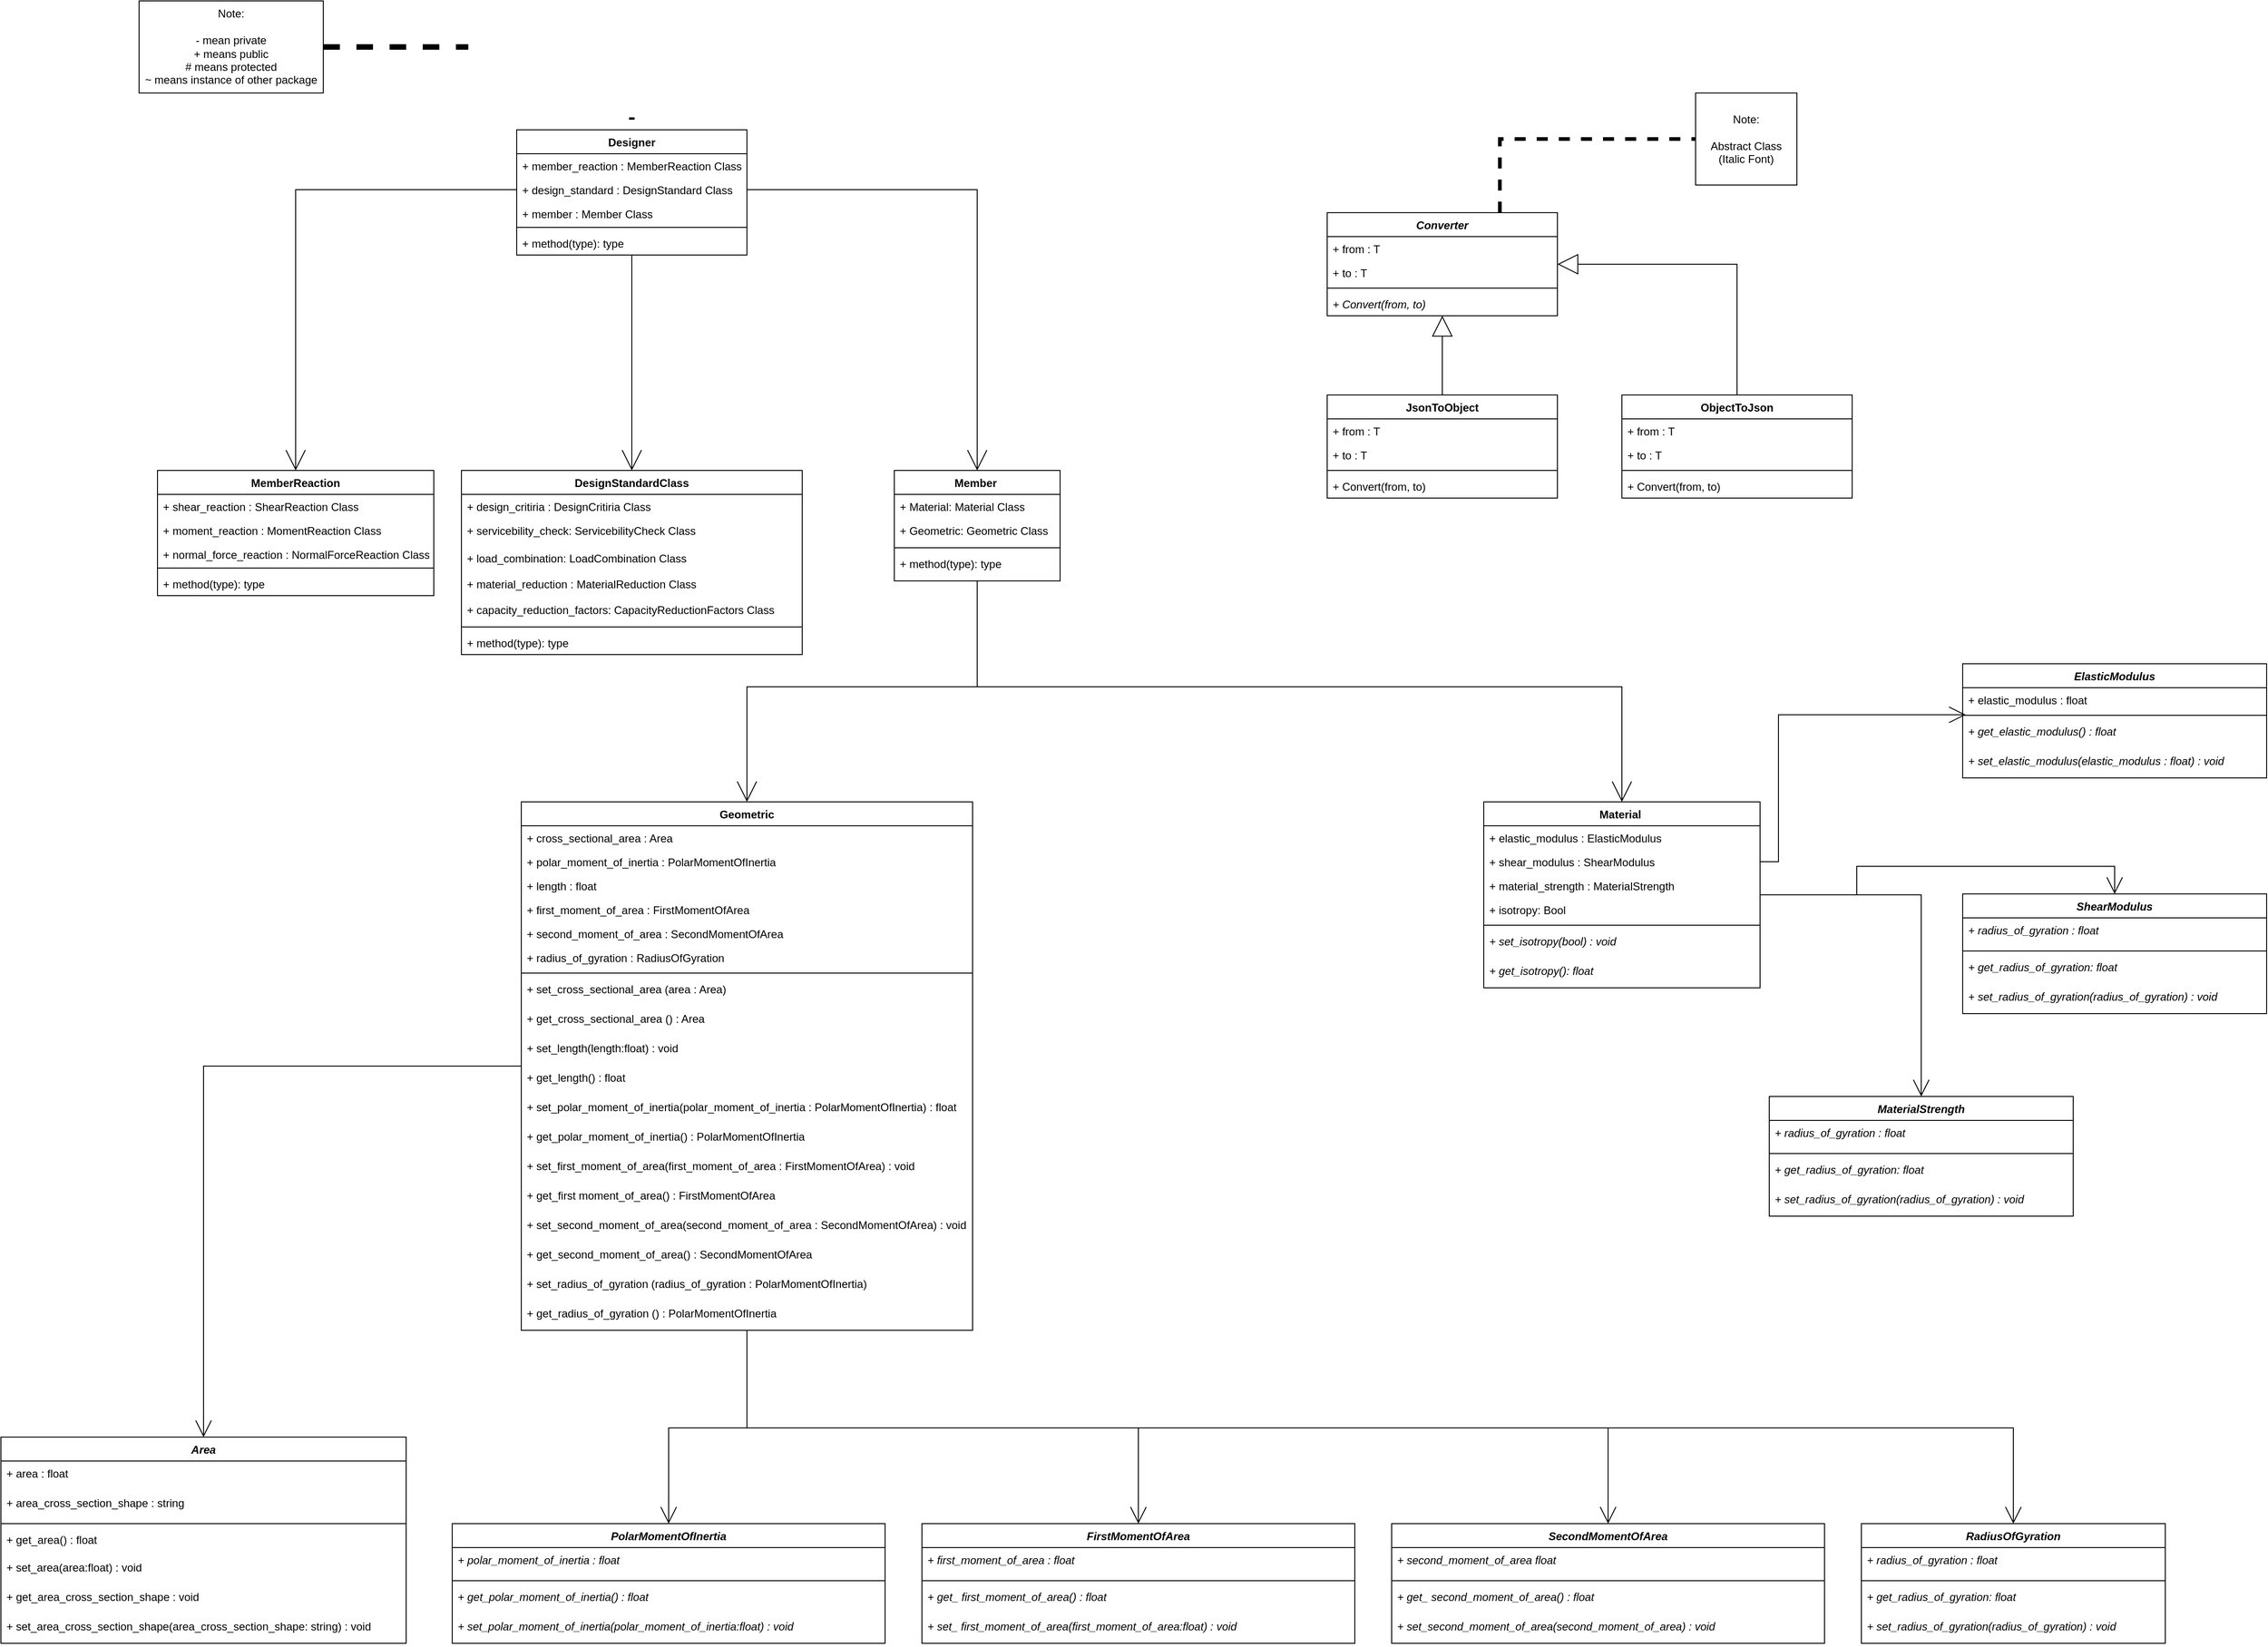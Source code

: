 <mxfile version="13.3.0" type="github">
  <diagram name="Page-1" id="c4acf3e9-155e-7222-9cf6-157b1a14988f">
    <mxGraphModel dx="2427" dy="968" grid="1" gridSize="10" guides="1" tooltips="1" connect="1" arrows="1" fold="1" page="1" pageScale="1" pageWidth="850" pageHeight="1100" background="#ffffff" math="0" shadow="0">
      <root>
        <mxCell id="0" />
        <mxCell id="1" parent="0" />
        <mxCell id="_zbEI8j1RnfakeMwb99n-57" value="&#xa;" style="text;strokeColor=none;fillColor=none;align=left;verticalAlign=top;spacingLeft=4;spacingRight=4;overflow=hidden;rotatable=0;points=[[0,0.5],[1,0.5]];portConstraint=eastwest;" parent="1" vertex="1">
          <mxGeometry x="1565" y="470" width="200" height="26" as="geometry" />
        </mxCell>
        <mxCell id="qBZ1eI56zBt9fNVnqdhr-16" value="" style="edgeStyle=orthogonalEdgeStyle;rounded=0;orthogonalLoop=1;jettySize=auto;html=1;endArrow=none;endFill=0;startArrow=block;startFill=0;startSize=20;" parent="1" source="qBZ1eI56zBt9fNVnqdhr-1" target="qBZ1eI56zBt9fNVnqdhr-11" edge="1">
          <mxGeometry relative="1" as="geometry" />
        </mxCell>
        <mxCell id="qBZ1eI56zBt9fNVnqdhr-25" value="" style="edgeStyle=orthogonalEdgeStyle;rounded=0;orthogonalLoop=1;jettySize=auto;html=1;startArrow=block;startFill=0;endArrow=none;endFill=0;startSize=20;" parent="1" source="qBZ1eI56zBt9fNVnqdhr-1" target="qBZ1eI56zBt9fNVnqdhr-20" edge="1">
          <mxGeometry relative="1" as="geometry" />
        </mxCell>
        <mxCell id="qBZ1eI56zBt9fNVnqdhr-1" value="Converter" style="swimlane;fontStyle=3;align=center;verticalAlign=top;childLayout=stackLayout;horizontal=1;startSize=26;horizontalStack=0;resizeParent=1;resizeParentMax=0;resizeLast=0;collapsible=1;marginBottom=0;" parent="1" vertex="1">
          <mxGeometry x="1330" y="260" width="250" height="112" as="geometry">
            <mxRectangle x="480" y="40" width="80" height="26" as="alternateBounds" />
          </mxGeometry>
        </mxCell>
        <mxCell id="qBZ1eI56zBt9fNVnqdhr-2" value="+ from : T" style="text;strokeColor=none;fillColor=none;align=left;verticalAlign=top;spacingLeft=4;spacingRight=4;overflow=hidden;rotatable=0;points=[[0,0.5],[1,0.5]];portConstraint=eastwest;" parent="qBZ1eI56zBt9fNVnqdhr-1" vertex="1">
          <mxGeometry y="26" width="250" height="26" as="geometry" />
        </mxCell>
        <mxCell id="qBZ1eI56zBt9fNVnqdhr-3" value="+ to : T&#xa;" style="text;strokeColor=none;fillColor=none;align=left;verticalAlign=top;spacingLeft=4;spacingRight=4;overflow=hidden;rotatable=0;points=[[0,0.5],[1,0.5]];portConstraint=eastwest;" parent="qBZ1eI56zBt9fNVnqdhr-1" vertex="1">
          <mxGeometry y="52" width="250" height="26" as="geometry" />
        </mxCell>
        <mxCell id="qBZ1eI56zBt9fNVnqdhr-5" value="" style="line;strokeWidth=1;fillColor=none;align=left;verticalAlign=middle;spacingTop=-1;spacingLeft=3;spacingRight=3;rotatable=0;labelPosition=right;points=[];portConstraint=eastwest;" parent="qBZ1eI56zBt9fNVnqdhr-1" vertex="1">
          <mxGeometry y="78" width="250" height="8" as="geometry" />
        </mxCell>
        <mxCell id="qBZ1eI56zBt9fNVnqdhr-6" value="+ Convert(from, to)" style="text;strokeColor=none;fillColor=none;align=left;verticalAlign=top;spacingLeft=4;spacingRight=4;overflow=hidden;rotatable=0;points=[[0,0.5],[1,0.5]];portConstraint=eastwest;fontStyle=2" parent="qBZ1eI56zBt9fNVnqdhr-1" vertex="1">
          <mxGeometry y="86" width="250" height="26" as="geometry" />
        </mxCell>
        <mxCell id="qBZ1eI56zBt9fNVnqdhr-11" value="JsonToObject" style="swimlane;fontStyle=1;align=center;verticalAlign=top;childLayout=stackLayout;horizontal=1;startSize=26;horizontalStack=0;resizeParent=1;resizeParentMax=0;resizeLast=0;collapsible=1;marginBottom=0;" parent="1" vertex="1">
          <mxGeometry x="1330" y="458" width="250" height="112" as="geometry">
            <mxRectangle x="480" y="40" width="80" height="26" as="alternateBounds" />
          </mxGeometry>
        </mxCell>
        <mxCell id="qBZ1eI56zBt9fNVnqdhr-12" value="+ from : T" style="text;strokeColor=none;fillColor=none;align=left;verticalAlign=top;spacingLeft=4;spacingRight=4;overflow=hidden;rotatable=0;points=[[0,0.5],[1,0.5]];portConstraint=eastwest;" parent="qBZ1eI56zBt9fNVnqdhr-11" vertex="1">
          <mxGeometry y="26" width="250" height="26" as="geometry" />
        </mxCell>
        <mxCell id="qBZ1eI56zBt9fNVnqdhr-13" value="+ to : T&#xa;" style="text;strokeColor=none;fillColor=none;align=left;verticalAlign=top;spacingLeft=4;spacingRight=4;overflow=hidden;rotatable=0;points=[[0,0.5],[1,0.5]];portConstraint=eastwest;" parent="qBZ1eI56zBt9fNVnqdhr-11" vertex="1">
          <mxGeometry y="52" width="250" height="26" as="geometry" />
        </mxCell>
        <mxCell id="qBZ1eI56zBt9fNVnqdhr-14" value="" style="line;strokeWidth=1;fillColor=none;align=left;verticalAlign=middle;spacingTop=-1;spacingLeft=3;spacingRight=3;rotatable=0;labelPosition=right;points=[];portConstraint=eastwest;" parent="qBZ1eI56zBt9fNVnqdhr-11" vertex="1">
          <mxGeometry y="78" width="250" height="8" as="geometry" />
        </mxCell>
        <mxCell id="qBZ1eI56zBt9fNVnqdhr-15" value="+ Convert(from, to)" style="text;strokeColor=none;fillColor=none;align=left;verticalAlign=top;spacingLeft=4;spacingRight=4;overflow=hidden;rotatable=0;points=[[0,0.5],[1,0.5]];portConstraint=eastwest;fontStyle=0" parent="qBZ1eI56zBt9fNVnqdhr-11" vertex="1">
          <mxGeometry y="86" width="250" height="26" as="geometry" />
        </mxCell>
        <mxCell id="qBZ1eI56zBt9fNVnqdhr-20" value="ObjectToJson" style="swimlane;fontStyle=1;align=center;verticalAlign=top;childLayout=stackLayout;horizontal=1;startSize=26;horizontalStack=0;resizeParent=1;resizeParentMax=0;resizeLast=0;collapsible=1;marginBottom=0;" parent="1" vertex="1">
          <mxGeometry x="1650" y="458" width="250" height="112" as="geometry">
            <mxRectangle x="480" y="40" width="80" height="26" as="alternateBounds" />
          </mxGeometry>
        </mxCell>
        <mxCell id="qBZ1eI56zBt9fNVnqdhr-21" value="+ from : T" style="text;strokeColor=none;fillColor=none;align=left;verticalAlign=top;spacingLeft=4;spacingRight=4;overflow=hidden;rotatable=0;points=[[0,0.5],[1,0.5]];portConstraint=eastwest;" parent="qBZ1eI56zBt9fNVnqdhr-20" vertex="1">
          <mxGeometry y="26" width="250" height="26" as="geometry" />
        </mxCell>
        <mxCell id="qBZ1eI56zBt9fNVnqdhr-22" value="+ to : T&#xa;" style="text;strokeColor=none;fillColor=none;align=left;verticalAlign=top;spacingLeft=4;spacingRight=4;overflow=hidden;rotatable=0;points=[[0,0.5],[1,0.5]];portConstraint=eastwest;" parent="qBZ1eI56zBt9fNVnqdhr-20" vertex="1">
          <mxGeometry y="52" width="250" height="26" as="geometry" />
        </mxCell>
        <mxCell id="qBZ1eI56zBt9fNVnqdhr-23" value="" style="line;strokeWidth=1;fillColor=none;align=left;verticalAlign=middle;spacingTop=-1;spacingLeft=3;spacingRight=3;rotatable=0;labelPosition=right;points=[];portConstraint=eastwest;" parent="qBZ1eI56zBt9fNVnqdhr-20" vertex="1">
          <mxGeometry y="78" width="250" height="8" as="geometry" />
        </mxCell>
        <mxCell id="qBZ1eI56zBt9fNVnqdhr-24" value="+ Convert(from, to)" style="text;strokeColor=none;fillColor=none;align=left;verticalAlign=top;spacingLeft=4;spacingRight=4;overflow=hidden;rotatable=0;points=[[0,0.5],[1,0.5]];portConstraint=eastwest;fontStyle=0" parent="qBZ1eI56zBt9fNVnqdhr-20" vertex="1">
          <mxGeometry y="86" width="250" height="26" as="geometry" />
        </mxCell>
        <mxCell id="qBZ1eI56zBt9fNVnqdhr-7" value="Note:&lt;br&gt;&lt;br&gt;Abstract Class (Italic Font)" style="shape=note;whiteSpace=wrap;html=1;backgroundOutline=1;darkOpacity=0.05;size=0;" parent="1" vertex="1">
          <mxGeometry x="1730" y="130" width="110" height="100" as="geometry" />
        </mxCell>
        <mxCell id="qBZ1eI56zBt9fNVnqdhr-10" style="edgeStyle=orthogonalEdgeStyle;rounded=0;orthogonalLoop=1;jettySize=auto;html=1;entryX=0;entryY=0.5;entryDx=0;entryDy=0;entryPerimeter=0;exitX=0.75;exitY=0;exitDx=0;exitDy=0;startArrow=none;startFill=0;endArrow=none;endFill=0;startSize=1;strokeColor=#000000;dashed=1;endSize=1;strokeWidth=4;" parent="1" source="qBZ1eI56zBt9fNVnqdhr-1" target="qBZ1eI56zBt9fNVnqdhr-7" edge="1">
          <mxGeometry relative="1" as="geometry">
            <Array as="points">
              <mxPoint x="1518" y="180" />
              <mxPoint x="1710" y="180" />
            </Array>
          </mxGeometry>
        </mxCell>
        <mxCell id="qBZ1eI56zBt9fNVnqdhr-52" style="edgeStyle=orthogonalEdgeStyle;rounded=0;orthogonalLoop=1;jettySize=auto;html=1;exitX=0.5;exitY=1;exitDx=0;exitDy=0;entryX=0.5;entryY=0;entryDx=0;entryDy=0;startArrow=none;startFill=0;endArrow=open;endFill=0;endSize=20;" parent="1" source="_zbEI8j1RnfakeMwb99n-30" target="_zbEI8j1RnfakeMwb99n-40" edge="1">
          <mxGeometry relative="1" as="geometry" />
        </mxCell>
        <mxCell id="qBZ1eI56zBt9fNVnqdhr-53" style="edgeStyle=orthogonalEdgeStyle;rounded=0;orthogonalLoop=1;jettySize=auto;html=1;exitX=0.5;exitY=1;exitDx=0;exitDy=0;startArrow=none;startFill=0;endArrow=open;endFill=0;endSize=20;" parent="1" source="_zbEI8j1RnfakeMwb99n-30" target="_zbEI8j1RnfakeMwb99n-51" edge="1">
          <mxGeometry relative="1" as="geometry" />
        </mxCell>
        <mxCell id="_zbEI8j1RnfakeMwb99n-30" value="Member " style="swimlane;fontStyle=1;align=center;verticalAlign=top;childLayout=stackLayout;horizontal=1;startSize=26;horizontalStack=0;resizeParent=1;resizeParentMax=0;resizeLast=0;collapsible=1;marginBottom=0;" parent="1" vertex="1">
          <mxGeometry x="860" y="540" width="180" height="120" as="geometry">
            <mxRectangle x="40" y="40" width="80" height="26" as="alternateBounds" />
          </mxGeometry>
        </mxCell>
        <mxCell id="_zbEI8j1RnfakeMwb99n-31" value="+ Material: Material Class&#xa;" style="text;strokeColor=none;fillColor=none;align=left;verticalAlign=top;spacingLeft=4;spacingRight=4;overflow=hidden;rotatable=0;points=[[0,0.5],[1,0.5]];portConstraint=eastwest;" parent="_zbEI8j1RnfakeMwb99n-30" vertex="1">
          <mxGeometry y="26" width="180" height="26" as="geometry" />
        </mxCell>
        <mxCell id="_zbEI8j1RnfakeMwb99n-45" value="+ Geometric: Geometric Class&#xa;" style="text;strokeColor=none;fillColor=none;align=left;verticalAlign=top;spacingLeft=4;spacingRight=4;overflow=hidden;rotatable=0;points=[[0,0.5],[1,0.5]];portConstraint=eastwest;" parent="_zbEI8j1RnfakeMwb99n-30" vertex="1">
          <mxGeometry y="52" width="180" height="28" as="geometry" />
        </mxCell>
        <mxCell id="_zbEI8j1RnfakeMwb99n-32" value="" style="line;strokeWidth=1;fillColor=none;align=left;verticalAlign=middle;spacingTop=-1;spacingLeft=3;spacingRight=3;rotatable=0;labelPosition=right;points=[];portConstraint=eastwest;" parent="_zbEI8j1RnfakeMwb99n-30" vertex="1">
          <mxGeometry y="80" width="180" height="8" as="geometry" />
        </mxCell>
        <mxCell id="_zbEI8j1RnfakeMwb99n-33" value="+ method(type): type" style="text;strokeColor=none;fillColor=none;align=left;verticalAlign=top;spacingLeft=4;spacingRight=4;overflow=hidden;rotatable=0;points=[[0,0.5],[1,0.5]];portConstraint=eastwest;" parent="_zbEI8j1RnfakeMwb99n-30" vertex="1">
          <mxGeometry y="88" width="180" height="32" as="geometry" />
        </mxCell>
        <mxCell id="_zbEI8j1RnfakeMwb99n-64" value="MemberReaction" style="swimlane;fontStyle=1;align=center;verticalAlign=top;childLayout=stackLayout;horizontal=1;startSize=26;horizontalStack=0;resizeParent=1;resizeParentMax=0;resizeLast=0;collapsible=1;marginBottom=0;" parent="1" vertex="1">
          <mxGeometry x="60" y="540" width="300" height="136" as="geometry">
            <mxRectangle x="40" y="600" width="130" height="26" as="alternateBounds" />
          </mxGeometry>
        </mxCell>
        <mxCell id="_zbEI8j1RnfakeMwb99n-65" value="+ shear_reaction : ShearReaction Class&#xa;" style="text;strokeColor=none;fillColor=none;align=left;verticalAlign=top;spacingLeft=4;spacingRight=4;overflow=hidden;rotatable=0;points=[[0,0.5],[1,0.5]];portConstraint=eastwest;" parent="_zbEI8j1RnfakeMwb99n-64" vertex="1">
          <mxGeometry y="26" width="300" height="26" as="geometry" />
        </mxCell>
        <mxCell id="_zbEI8j1RnfakeMwb99n-76" value="+ moment_reaction : MomentReaction Class&#xa;" style="text;strokeColor=none;fillColor=none;align=left;verticalAlign=top;spacingLeft=4;spacingRight=4;overflow=hidden;rotatable=0;points=[[0,0.5],[1,0.5]];portConstraint=eastwest;" parent="_zbEI8j1RnfakeMwb99n-64" vertex="1">
          <mxGeometry y="52" width="300" height="26" as="geometry" />
        </mxCell>
        <mxCell id="_zbEI8j1RnfakeMwb99n-77" value="+ normal_force_reaction : NormalForceReaction Class&#xa;" style="text;strokeColor=none;fillColor=none;align=left;verticalAlign=top;spacingLeft=4;spacingRight=4;overflow=hidden;rotatable=0;points=[[0,0.5],[1,0.5]];portConstraint=eastwest;" parent="_zbEI8j1RnfakeMwb99n-64" vertex="1">
          <mxGeometry y="78" width="300" height="24" as="geometry" />
        </mxCell>
        <mxCell id="_zbEI8j1RnfakeMwb99n-67" value="" style="line;strokeWidth=1;fillColor=none;align=left;verticalAlign=middle;spacingTop=-1;spacingLeft=3;spacingRight=3;rotatable=0;labelPosition=right;points=[];portConstraint=eastwest;" parent="_zbEI8j1RnfakeMwb99n-64" vertex="1">
          <mxGeometry y="102" width="300" height="8" as="geometry" />
        </mxCell>
        <mxCell id="_zbEI8j1RnfakeMwb99n-68" value="+ method(type): type" style="text;strokeColor=none;fillColor=none;align=left;verticalAlign=top;spacingLeft=4;spacingRight=4;overflow=hidden;rotatable=0;points=[[0,0.5],[1,0.5]];portConstraint=eastwest;" parent="_zbEI8j1RnfakeMwb99n-64" vertex="1">
          <mxGeometry y="110" width="300" height="26" as="geometry" />
        </mxCell>
        <mxCell id="qBZ1eI56zBt9fNVnqdhr-49" style="edgeStyle=orthogonalEdgeStyle;rounded=0;orthogonalLoop=1;jettySize=auto;html=1;entryX=0.5;entryY=0;entryDx=0;entryDy=0;startArrow=none;startFill=0;endArrow=open;endFill=0;endSize=20;" parent="1" source="SzBSRjnE7hd-IW8ygLib-5" target="_zbEI8j1RnfakeMwb99n-69" edge="1">
          <mxGeometry relative="1" as="geometry" />
        </mxCell>
        <mxCell id="SzBSRjnE7hd-IW8ygLib-5" value="Designer" style="swimlane;fontStyle=1;align=center;verticalAlign=top;childLayout=stackLayout;horizontal=1;startSize=26;horizontalStack=0;resizeParent=1;resizeParentMax=0;resizeLast=0;collapsible=1;marginBottom=0;" parent="1" vertex="1">
          <mxGeometry x="450" y="170" width="250" height="136" as="geometry">
            <mxRectangle x="480" y="40" width="80" height="26" as="alternateBounds" />
          </mxGeometry>
        </mxCell>
        <mxCell id="SzBSRjnE7hd-IW8ygLib-6" value="+ member_reaction : MemberReaction Class" style="text;strokeColor=none;fillColor=none;align=left;verticalAlign=top;spacingLeft=4;spacingRight=4;overflow=hidden;rotatable=0;points=[[0,0.5],[1,0.5]];portConstraint=eastwest;" parent="SzBSRjnE7hd-IW8ygLib-5" vertex="1">
          <mxGeometry y="26" width="250" height="26" as="geometry" />
        </mxCell>
        <mxCell id="SzBSRjnE7hd-IW8ygLib-7" value="+ design_standard : DesignStandard Class&#xa;" style="text;strokeColor=none;fillColor=none;align=left;verticalAlign=top;spacingLeft=4;spacingRight=4;overflow=hidden;rotatable=0;points=[[0,0.5],[1,0.5]];portConstraint=eastwest;" parent="SzBSRjnE7hd-IW8ygLib-5" vertex="1">
          <mxGeometry y="52" width="250" height="26" as="geometry" />
        </mxCell>
        <mxCell id="SzBSRjnE7hd-IW8ygLib-8" value="+ member : Member Class&#xa;" style="text;strokeColor=none;fillColor=none;align=left;verticalAlign=top;spacingLeft=4;spacingRight=4;overflow=hidden;rotatable=0;points=[[0,0.5],[1,0.5]];portConstraint=eastwest;" parent="SzBSRjnE7hd-IW8ygLib-5" vertex="1">
          <mxGeometry y="78" width="250" height="24" as="geometry" />
        </mxCell>
        <mxCell id="SzBSRjnE7hd-IW8ygLib-9" value="" style="line;strokeWidth=1;fillColor=none;align=left;verticalAlign=middle;spacingTop=-1;spacingLeft=3;spacingRight=3;rotatable=0;labelPosition=right;points=[];portConstraint=eastwest;" parent="SzBSRjnE7hd-IW8ygLib-5" vertex="1">
          <mxGeometry y="102" width="250" height="8" as="geometry" />
        </mxCell>
        <mxCell id="SzBSRjnE7hd-IW8ygLib-10" value="+ method(type): type" style="text;strokeColor=none;fillColor=none;align=left;verticalAlign=top;spacingLeft=4;spacingRight=4;overflow=hidden;rotatable=0;points=[[0,0.5],[1,0.5]];portConstraint=eastwest;" parent="SzBSRjnE7hd-IW8ygLib-5" vertex="1">
          <mxGeometry y="110" width="250" height="26" as="geometry" />
        </mxCell>
        <mxCell id="_zbEI8j1RnfakeMwb99n-69" value="DesignStandardClass" style="swimlane;fontStyle=1;align=center;verticalAlign=top;childLayout=stackLayout;horizontal=1;startSize=26;horizontalStack=0;resizeParent=1;resizeParentMax=0;resizeLast=0;collapsible=1;marginBottom=0;" parent="1" vertex="1">
          <mxGeometry x="390" y="540" width="370" height="200" as="geometry">
            <mxRectangle x="40" y="800" width="160" height="26" as="alternateBounds" />
          </mxGeometry>
        </mxCell>
        <mxCell id="_zbEI8j1RnfakeMwb99n-70" value="+ design_critiria : DesignCritiria Class&#xa;" style="text;strokeColor=none;fillColor=none;align=left;verticalAlign=top;spacingLeft=4;spacingRight=4;overflow=hidden;rotatable=0;points=[[0,0.5],[1,0.5]];portConstraint=eastwest;" parent="_zbEI8j1RnfakeMwb99n-69" vertex="1">
          <mxGeometry y="26" width="370" height="26" as="geometry" />
        </mxCell>
        <mxCell id="_zbEI8j1RnfakeMwb99n-79" value="+ servicebility_check: ServicebilityCheck Class&#xa;&#xa;" style="text;strokeColor=none;fillColor=none;align=left;verticalAlign=top;spacingLeft=4;spacingRight=4;overflow=hidden;rotatable=0;points=[[0,0.5],[1,0.5]];portConstraint=eastwest;" parent="_zbEI8j1RnfakeMwb99n-69" vertex="1">
          <mxGeometry y="52" width="370" height="30" as="geometry" />
        </mxCell>
        <mxCell id="_zbEI8j1RnfakeMwb99n-81" value="+ load_combination: LoadCombination Class&#xa;" style="text;strokeColor=none;fillColor=none;align=left;verticalAlign=top;spacingLeft=4;spacingRight=4;overflow=hidden;rotatable=0;points=[[0,0.5],[1,0.5]];portConstraint=eastwest;" parent="_zbEI8j1RnfakeMwb99n-69" vertex="1">
          <mxGeometry y="82" width="370" height="28" as="geometry" />
        </mxCell>
        <mxCell id="_zbEI8j1RnfakeMwb99n-80" value="+ material_reduction : MaterialReduction Class&#xa;" style="text;strokeColor=none;fillColor=none;align=left;verticalAlign=top;spacingLeft=4;spacingRight=4;overflow=hidden;rotatable=0;points=[[0,0.5],[1,0.5]];portConstraint=eastwest;" parent="_zbEI8j1RnfakeMwb99n-69" vertex="1">
          <mxGeometry y="110" width="370" height="28" as="geometry" />
        </mxCell>
        <mxCell id="_zbEI8j1RnfakeMwb99n-71" value="+ capacity_reduction_factors: CapacityReductionFactors Class&#xa;" style="text;strokeColor=none;fillColor=none;align=left;verticalAlign=top;spacingLeft=4;spacingRight=4;overflow=hidden;rotatable=0;points=[[0,0.5],[1,0.5]];portConstraint=eastwest;" parent="_zbEI8j1RnfakeMwb99n-69" vertex="1">
          <mxGeometry y="138" width="370" height="28" as="geometry" />
        </mxCell>
        <mxCell id="_zbEI8j1RnfakeMwb99n-72" value="" style="line;strokeWidth=1;fillColor=none;align=left;verticalAlign=middle;spacingTop=-1;spacingLeft=3;spacingRight=3;rotatable=0;labelPosition=right;points=[];portConstraint=eastwest;" parent="_zbEI8j1RnfakeMwb99n-69" vertex="1">
          <mxGeometry y="166" width="370" height="8" as="geometry" />
        </mxCell>
        <mxCell id="_zbEI8j1RnfakeMwb99n-73" value="+ method(type): type" style="text;strokeColor=none;fillColor=none;align=left;verticalAlign=top;spacingLeft=4;spacingRight=4;overflow=hidden;rotatable=0;points=[[0,0.5],[1,0.5]];portConstraint=eastwest;" parent="_zbEI8j1RnfakeMwb99n-69" vertex="1">
          <mxGeometry y="174" width="370" height="26" as="geometry" />
        </mxCell>
        <mxCell id="qBZ1eI56zBt9fNVnqdhr-51" style="edgeStyle=orthogonalEdgeStyle;rounded=0;orthogonalLoop=1;jettySize=auto;html=1;exitX=0;exitY=0.5;exitDx=0;exitDy=0;entryX=0.5;entryY=0;entryDx=0;entryDy=0;startArrow=none;startFill=0;endArrow=open;endFill=0;endSize=20;" parent="1" source="SzBSRjnE7hd-IW8ygLib-7" target="_zbEI8j1RnfakeMwb99n-64" edge="1">
          <mxGeometry relative="1" as="geometry" />
        </mxCell>
        <mxCell id="qBZ1eI56zBt9fNVnqdhr-55" style="edgeStyle=orthogonalEdgeStyle;rounded=0;orthogonalLoop=1;jettySize=auto;html=1;exitX=1;exitY=0.5;exitDx=0;exitDy=0;entryX=0.5;entryY=0;entryDx=0;entryDy=0;startArrow=none;startFill=0;endArrow=open;endFill=0;endSize=20;" parent="1" source="SzBSRjnE7hd-IW8ygLib-7" target="_zbEI8j1RnfakeMwb99n-30" edge="1">
          <mxGeometry relative="1" as="geometry" />
        </mxCell>
        <mxCell id="Kn86qIgBI510Nvri95tI-11" style="edgeStyle=orthogonalEdgeStyle;rounded=0;orthogonalLoop=1;jettySize=auto;html=1;startArrow=none;startFill=0;startSize=1;endArrow=open;endFill=0;endSize=16;strokeColor=#000000;strokeWidth=1;" parent="1" source="_zbEI8j1RnfakeMwb99n-51" target="Kn86qIgBI510Nvri95tI-1" edge="1">
          <mxGeometry relative="1" as="geometry" />
        </mxCell>
        <mxCell id="Kn86qIgBI510Nvri95tI-23" style="edgeStyle=orthogonalEdgeStyle;rounded=0;orthogonalLoop=1;jettySize=auto;html=1;entryX=0.5;entryY=0;entryDx=0;entryDy=0;startArrow=none;startFill=0;startSize=16;endArrow=none;endFill=0;endSize=1;strokeColor=#000000;strokeWidth=6;dashed=1;" parent="1" source="Kn86qIgBI510Nvri95tI-8" target="SzBSRjnE7hd-IW8ygLib-5" edge="1">
          <mxGeometry relative="1" as="geometry" />
        </mxCell>
        <mxCell id="Kn86qIgBI510Nvri95tI-8" value="Note:&lt;br&gt;&lt;br&gt;- mean private&lt;br&gt;+ means public&lt;br&gt;# means protected&lt;br&gt;~ means instance of other package" style="shape=note;whiteSpace=wrap;html=1;backgroundOutline=1;darkOpacity=0.05;size=0;" parent="1" vertex="1">
          <mxGeometry x="40" y="30" width="200" height="100" as="geometry" />
        </mxCell>
        <mxCell id="Kn86qIgBI510Nvri95tI-1" value="Area" style="swimlane;fontStyle=3;align=center;verticalAlign=top;childLayout=stackLayout;horizontal=1;startSize=26;horizontalStack=0;resizeParent=1;resizeParentMax=0;resizeLast=0;collapsible=1;marginBottom=0;" parent="1" vertex="1">
          <mxGeometry x="-110" y="1590" width="440" height="224" as="geometry">
            <mxRectangle x="40" y="40" width="80" height="26" as="alternateBounds" />
          </mxGeometry>
        </mxCell>
        <mxCell id="Kn86qIgBI510Nvri95tI-18" value="+ area : float" style="text;strokeColor=none;fillColor=none;align=left;verticalAlign=top;spacingLeft=4;spacingRight=4;overflow=hidden;rotatable=0;points=[[0,0.5],[1,0.5]];portConstraint=eastwest;fontStyle=0" parent="Kn86qIgBI510Nvri95tI-1" vertex="1">
          <mxGeometry y="26" width="440" height="32" as="geometry" />
        </mxCell>
        <mxCell id="Wy_2rXoVXOhPTznqFdI5-6" value="+ area_cross_section_shape : string" style="text;strokeColor=none;fillColor=none;align=left;verticalAlign=top;spacingLeft=4;spacingRight=4;overflow=hidden;rotatable=0;points=[[0,0.5],[1,0.5]];portConstraint=eastwest;fontStyle=0" vertex="1" parent="Kn86qIgBI510Nvri95tI-1">
          <mxGeometry y="58" width="440" height="32" as="geometry" />
        </mxCell>
        <mxCell id="Kn86qIgBI510Nvri95tI-4" value="" style="line;strokeWidth=1;fillColor=none;align=left;verticalAlign=middle;spacingTop=-1;spacingLeft=3;spacingRight=3;rotatable=0;labelPosition=right;points=[];portConstraint=eastwest;" parent="Kn86qIgBI510Nvri95tI-1" vertex="1">
          <mxGeometry y="90" width="440" height="8" as="geometry" />
        </mxCell>
        <mxCell id="Kn86qIgBI510Nvri95tI-5" value="+ get_area() : float" style="text;strokeColor=none;fillColor=none;align=left;verticalAlign=top;spacingLeft=4;spacingRight=4;overflow=hidden;rotatable=0;points=[[0,0.5],[1,0.5]];portConstraint=eastwest;fontStyle=0" parent="Kn86qIgBI510Nvri95tI-1" vertex="1">
          <mxGeometry y="98" width="440" height="30" as="geometry" />
        </mxCell>
        <mxCell id="Kn86qIgBI510Nvri95tI-7" value="+ set_area(area:float) : void" style="text;strokeColor=none;fillColor=none;align=left;verticalAlign=top;spacingLeft=4;spacingRight=4;overflow=hidden;rotatable=0;points=[[0,0.5],[1,0.5]];portConstraint=eastwest;fontStyle=0" parent="Kn86qIgBI510Nvri95tI-1" vertex="1">
          <mxGeometry y="128" width="440" height="32" as="geometry" />
        </mxCell>
        <mxCell id="Wy_2rXoVXOhPTznqFdI5-7" value="+ get_area_cross_section_shape : void" style="text;strokeColor=none;fillColor=none;align=left;verticalAlign=top;spacingLeft=4;spacingRight=4;overflow=hidden;rotatable=0;points=[[0,0.5],[1,0.5]];portConstraint=eastwest;fontStyle=0" vertex="1" parent="Kn86qIgBI510Nvri95tI-1">
          <mxGeometry y="160" width="440" height="32" as="geometry" />
        </mxCell>
        <mxCell id="Wy_2rXoVXOhPTznqFdI5-9" value="+ set_area_cross_section_shape(area_cross_section_shape: string) : void" style="text;strokeColor=none;fillColor=none;align=left;verticalAlign=top;spacingLeft=4;spacingRight=4;overflow=hidden;rotatable=0;points=[[0,0.5],[1,0.5]];portConstraint=eastwest;fontStyle=0" vertex="1" parent="Kn86qIgBI510Nvri95tI-1">
          <mxGeometry y="192" width="440" height="32" as="geometry" />
        </mxCell>
        <mxCell id="VRvT_82TDjzZKGFFMCo5-11" style="edgeStyle=orthogonalEdgeStyle;rounded=0;orthogonalLoop=1;jettySize=auto;html=1;entryX=0.5;entryY=0;entryDx=0;entryDy=0;endArrow=open;endFill=0;endSize=16;strokeWidth=1;" edge="1" parent="1" source="_zbEI8j1RnfakeMwb99n-51" target="Kn86qIgBI510Nvri95tI-14">
          <mxGeometry relative="1" as="geometry">
            <Array as="points">
              <mxPoint x="700" y="1580" />
              <mxPoint x="615" y="1580" />
            </Array>
          </mxGeometry>
        </mxCell>
        <mxCell id="VRvT_82TDjzZKGFFMCo5-12" style="edgeStyle=orthogonalEdgeStyle;rounded=0;orthogonalLoop=1;jettySize=auto;html=1;entryX=0.5;entryY=0;entryDx=0;entryDy=0;endArrow=open;endFill=0;endSize=16;strokeWidth=1;" edge="1" parent="1" source="_zbEI8j1RnfakeMwb99n-51" target="Kn86qIgBI510Nvri95tI-25">
          <mxGeometry relative="1" as="geometry">
            <Array as="points">
              <mxPoint x="700" y="1580" />
              <mxPoint x="1125" y="1580" />
            </Array>
          </mxGeometry>
        </mxCell>
        <mxCell id="VRvT_82TDjzZKGFFMCo5-13" style="edgeStyle=orthogonalEdgeStyle;rounded=0;orthogonalLoop=1;jettySize=auto;html=1;entryX=0.5;entryY=0;entryDx=0;entryDy=0;endArrow=open;endFill=0;endSize=16;strokeWidth=1;" edge="1" parent="1" source="_zbEI8j1RnfakeMwb99n-51" target="Kn86qIgBI510Nvri95tI-30">
          <mxGeometry relative="1" as="geometry">
            <Array as="points">
              <mxPoint x="700" y="1580" />
              <mxPoint x="1635" y="1580" />
            </Array>
          </mxGeometry>
        </mxCell>
        <mxCell id="VRvT_82TDjzZKGFFMCo5-14" style="edgeStyle=orthogonalEdgeStyle;rounded=0;orthogonalLoop=1;jettySize=auto;html=1;entryX=0.5;entryY=0;entryDx=0;entryDy=0;endArrow=open;endFill=0;endSize=16;strokeWidth=1;" edge="1" parent="1" source="_zbEI8j1RnfakeMwb99n-51" target="Kn86qIgBI510Nvri95tI-40">
          <mxGeometry relative="1" as="geometry">
            <Array as="points">
              <mxPoint x="700" y="1580" />
              <mxPoint x="2075" y="1580" />
            </Array>
          </mxGeometry>
        </mxCell>
        <mxCell id="_zbEI8j1RnfakeMwb99n-51" value="Geometric" style="swimlane;fontStyle=1;align=center;verticalAlign=top;childLayout=stackLayout;horizontal=1;startSize=26;horizontalStack=0;resizeParent=1;resizeParentMax=0;resizeLast=0;collapsible=1;marginBottom=0;" parent="1" vertex="1">
          <mxGeometry x="455" y="900" width="490" height="574" as="geometry">
            <mxRectangle x="40" y="359" width="90" height="26" as="alternateBounds" />
          </mxGeometry>
        </mxCell>
        <mxCell id="_zbEI8j1RnfakeMwb99n-52" value="+ cross_sectional_area : Area" style="text;strokeColor=none;fillColor=none;align=left;verticalAlign=top;spacingLeft=4;spacingRight=4;overflow=hidden;rotatable=0;points=[[0,0.5],[1,0.5]];portConstraint=eastwest;" parent="_zbEI8j1RnfakeMwb99n-51" vertex="1">
          <mxGeometry y="26" width="490" height="26" as="geometry" />
        </mxCell>
        <mxCell id="_zbEI8j1RnfakeMwb99n-53" value="+ polar_moment_of_inertia : PolarMomentOfInertia&#xa;" style="text;strokeColor=none;fillColor=none;align=left;verticalAlign=top;spacingLeft=4;spacingRight=4;overflow=hidden;rotatable=0;points=[[0,0.5],[1,0.5]];portConstraint=eastwest;" parent="_zbEI8j1RnfakeMwb99n-51" vertex="1">
          <mxGeometry y="52" width="490" height="26" as="geometry" />
        </mxCell>
        <mxCell id="_zbEI8j1RnfakeMwb99n-54" value="+ length : float" style="text;strokeColor=none;fillColor=none;align=left;verticalAlign=top;spacingLeft=4;spacingRight=4;overflow=hidden;rotatable=0;points=[[0,0.5],[1,0.5]];portConstraint=eastwest;" parent="_zbEI8j1RnfakeMwb99n-51" vertex="1">
          <mxGeometry y="78" width="490" height="26" as="geometry" />
        </mxCell>
        <mxCell id="_zbEI8j1RnfakeMwb99n-55" value="+ first_moment_of_area : FirstMomentOfArea  " style="text;strokeColor=none;fillColor=none;align=left;verticalAlign=top;spacingLeft=4;spacingRight=4;overflow=hidden;rotatable=0;points=[[0,0.5],[1,0.5]];portConstraint=eastwest;" parent="_zbEI8j1RnfakeMwb99n-51" vertex="1">
          <mxGeometry y="104" width="490" height="26" as="geometry" />
        </mxCell>
        <mxCell id="_zbEI8j1RnfakeMwb99n-59" value="+ second_moment_of_area : SecondMomentOfArea" style="text;strokeColor=none;fillColor=none;align=left;verticalAlign=top;spacingLeft=4;spacingRight=4;overflow=hidden;rotatable=0;points=[[0,0.5],[1,0.5]];portConstraint=eastwest;" parent="_zbEI8j1RnfakeMwb99n-51" vertex="1">
          <mxGeometry y="130" width="490" height="26" as="geometry" />
        </mxCell>
        <mxCell id="_zbEI8j1RnfakeMwb99n-63" value="+ radius_of_gyration : RadiusOfGyration" style="text;strokeColor=none;fillColor=none;align=left;verticalAlign=top;spacingLeft=4;spacingRight=4;overflow=hidden;rotatable=0;points=[[0,0.5],[1,0.5]];portConstraint=eastwest;" parent="_zbEI8j1RnfakeMwb99n-51" vertex="1">
          <mxGeometry y="156" width="490" height="26" as="geometry" />
        </mxCell>
        <mxCell id="Wy_2rXoVXOhPTznqFdI5-10" value="" style="line;strokeWidth=1;fillColor=none;align=left;verticalAlign=middle;spacingTop=-1;spacingLeft=3;spacingRight=3;rotatable=0;labelPosition=right;points=[];portConstraint=eastwest;" vertex="1" parent="_zbEI8j1RnfakeMwb99n-51">
          <mxGeometry y="182" width="490" height="8" as="geometry" />
        </mxCell>
        <mxCell id="Wy_2rXoVXOhPTznqFdI5-12" value="+ set_cross_sectional_area (area : Area) " style="text;strokeColor=none;fillColor=none;align=left;verticalAlign=top;spacingLeft=4;spacingRight=4;overflow=hidden;rotatable=0;points=[[0,0.5],[1,0.5]];portConstraint=eastwest;fontStyle=0" vertex="1" parent="_zbEI8j1RnfakeMwb99n-51">
          <mxGeometry y="190" width="490" height="32" as="geometry" />
        </mxCell>
        <mxCell id="Wy_2rXoVXOhPTznqFdI5-11" value="+ get_cross_sectional_area () : Area" style="text;strokeColor=none;fillColor=none;align=left;verticalAlign=top;spacingLeft=4;spacingRight=4;overflow=hidden;rotatable=0;points=[[0,0.5],[1,0.5]];portConstraint=eastwest;fontStyle=0" vertex="1" parent="_zbEI8j1RnfakeMwb99n-51">
          <mxGeometry y="222" width="490" height="32" as="geometry" />
        </mxCell>
        <mxCell id="Wy_2rXoVXOhPTznqFdI5-28" value="+ set_length(length:float) : void" style="text;strokeColor=none;fillColor=none;align=left;verticalAlign=top;spacingLeft=4;spacingRight=4;overflow=hidden;rotatable=0;points=[[0,0.5],[1,0.5]];portConstraint=eastwest;fontStyle=0" vertex="1" parent="_zbEI8j1RnfakeMwb99n-51">
          <mxGeometry y="254" width="490" height="32" as="geometry" />
        </mxCell>
        <mxCell id="Wy_2rXoVXOhPTznqFdI5-13" value="+ get_length() : float" style="text;strokeColor=none;fillColor=none;align=left;verticalAlign=top;spacingLeft=4;spacingRight=4;overflow=hidden;rotatable=0;points=[[0,0.5],[1,0.5]];portConstraint=eastwest;fontStyle=0" vertex="1" parent="_zbEI8j1RnfakeMwb99n-51">
          <mxGeometry y="286" width="490" height="32" as="geometry" />
        </mxCell>
        <mxCell id="Wy_2rXoVXOhPTznqFdI5-27" value="+ set_polar_moment_of_inertia(polar_moment_of_inertia : PolarMomentOfInertia) : float" style="text;strokeColor=none;fillColor=none;align=left;verticalAlign=top;spacingLeft=4;spacingRight=4;overflow=hidden;rotatable=0;points=[[0,0.5],[1,0.5]];portConstraint=eastwest;fontStyle=0" vertex="1" parent="_zbEI8j1RnfakeMwb99n-51">
          <mxGeometry y="318" width="490" height="32" as="geometry" />
        </mxCell>
        <mxCell id="Wy_2rXoVXOhPTznqFdI5-29" value="+ get_polar_moment_of_inertia() : PolarMomentOfInertia" style="text;strokeColor=none;fillColor=none;align=left;verticalAlign=top;spacingLeft=4;spacingRight=4;overflow=hidden;rotatable=0;points=[[0,0.5],[1,0.5]];portConstraint=eastwest;fontStyle=0" vertex="1" parent="_zbEI8j1RnfakeMwb99n-51">
          <mxGeometry y="350" width="490" height="32" as="geometry" />
        </mxCell>
        <mxCell id="Wy_2rXoVXOhPTznqFdI5-30" value="+ set_first_moment_of_area(first_moment_of_area : FirstMomentOfArea) : void" style="text;strokeColor=none;fillColor=none;align=left;verticalAlign=top;spacingLeft=4;spacingRight=4;overflow=hidden;rotatable=0;points=[[0,0.5],[1,0.5]];portConstraint=eastwest;fontStyle=0" vertex="1" parent="_zbEI8j1RnfakeMwb99n-51">
          <mxGeometry y="382" width="490" height="32" as="geometry" />
        </mxCell>
        <mxCell id="Wy_2rXoVXOhPTznqFdI5-31" value="+ get_first moment_of_area() : FirstMomentOfArea" style="text;strokeColor=none;fillColor=none;align=left;verticalAlign=top;spacingLeft=4;spacingRight=4;overflow=hidden;rotatable=0;points=[[0,0.5],[1,0.5]];portConstraint=eastwest;fontStyle=0" vertex="1" parent="_zbEI8j1RnfakeMwb99n-51">
          <mxGeometry y="414" width="490" height="32" as="geometry" />
        </mxCell>
        <mxCell id="VRvT_82TDjzZKGFFMCo5-4" value="+ set_second_moment_of_area(second_moment_of_area : SecondMomentOfArea) : void" style="text;strokeColor=none;fillColor=none;align=left;verticalAlign=top;spacingLeft=4;spacingRight=4;overflow=hidden;rotatable=0;points=[[0,0.5],[1,0.5]];portConstraint=eastwest;fontStyle=0" vertex="1" parent="_zbEI8j1RnfakeMwb99n-51">
          <mxGeometry y="446" width="490" height="32" as="geometry" />
        </mxCell>
        <mxCell id="VRvT_82TDjzZKGFFMCo5-3" value="+ get_second_moment_of_area() : SecondMomentOfArea" style="text;strokeColor=none;fillColor=none;align=left;verticalAlign=top;spacingLeft=4;spacingRight=4;overflow=hidden;rotatable=0;points=[[0,0.5],[1,0.5]];portConstraint=eastwest;fontStyle=0" vertex="1" parent="_zbEI8j1RnfakeMwb99n-51">
          <mxGeometry y="478" width="490" height="32" as="geometry" />
        </mxCell>
        <mxCell id="VRvT_82TDjzZKGFFMCo5-10" value="+ set_radius_of_gyration (radius_of_gyration : PolarMomentOfInertia) " style="text;strokeColor=none;fillColor=none;align=left;verticalAlign=top;spacingLeft=4;spacingRight=4;overflow=hidden;rotatable=0;points=[[0,0.5],[1,0.5]];portConstraint=eastwest;fontStyle=0" vertex="1" parent="_zbEI8j1RnfakeMwb99n-51">
          <mxGeometry y="510" width="490" height="32" as="geometry" />
        </mxCell>
        <mxCell id="VRvT_82TDjzZKGFFMCo5-9" value="+ get_radius_of_gyration () : PolarMomentOfInertia" style="text;strokeColor=none;fillColor=none;align=left;verticalAlign=top;spacingLeft=4;spacingRight=4;overflow=hidden;rotatable=0;points=[[0,0.5],[1,0.5]];portConstraint=eastwest;fontStyle=0" vertex="1" parent="_zbEI8j1RnfakeMwb99n-51">
          <mxGeometry y="542" width="490" height="32" as="geometry" />
        </mxCell>
        <mxCell id="VRvT_82TDjzZKGFFMCo5-20" style="edgeStyle=orthogonalEdgeStyle;rounded=0;orthogonalLoop=1;jettySize=auto;html=1;entryX=0.01;entryY=0.429;entryDx=0;entryDy=0;entryPerimeter=0;endArrow=open;endFill=0;endSize=16;strokeWidth=1;" edge="1" parent="1" source="_zbEI8j1RnfakeMwb99n-40" target="VRvT_82TDjzZKGFFMCo5-17">
          <mxGeometry relative="1" as="geometry">
            <Array as="points">
              <mxPoint x="1820" y="965" />
              <mxPoint x="1820" y="805" />
            </Array>
          </mxGeometry>
        </mxCell>
        <mxCell id="VRvT_82TDjzZKGFFMCo5-36" style="edgeStyle=orthogonalEdgeStyle;rounded=0;orthogonalLoop=1;jettySize=auto;html=1;entryX=0.5;entryY=0;entryDx=0;entryDy=0;endArrow=open;endFill=0;endSize=16;strokeWidth=1;" edge="1" parent="1" source="_zbEI8j1RnfakeMwb99n-40" target="VRvT_82TDjzZKGFFMCo5-27">
          <mxGeometry relative="1" as="geometry" />
        </mxCell>
        <mxCell id="VRvT_82TDjzZKGFFMCo5-37" style="edgeStyle=orthogonalEdgeStyle;rounded=0;orthogonalLoop=1;jettySize=auto;html=1;entryX=0.5;entryY=0;entryDx=0;entryDy=0;endArrow=open;endFill=0;endSize=16;strokeWidth=1;" edge="1" parent="1" source="_zbEI8j1RnfakeMwb99n-40" target="VRvT_82TDjzZKGFFMCo5-21">
          <mxGeometry relative="1" as="geometry" />
        </mxCell>
        <mxCell id="_zbEI8j1RnfakeMwb99n-40" value="Material " style="swimlane;fontStyle=1;align=center;verticalAlign=top;childLayout=stackLayout;horizontal=1;startSize=26;horizontalStack=0;resizeParent=1;resizeParentMax=0;resizeLast=0;collapsible=1;marginBottom=0;" parent="1" vertex="1">
          <mxGeometry x="1500" y="900" width="300" height="202" as="geometry">
            <mxRectangle x="40" y="200" width="80" height="26" as="alternateBounds" />
          </mxGeometry>
        </mxCell>
        <mxCell id="_zbEI8j1RnfakeMwb99n-41" value="+ elastic_modulus : ElasticModulus" style="text;strokeColor=none;fillColor=none;align=left;verticalAlign=top;spacingLeft=4;spacingRight=4;overflow=hidden;rotatable=0;points=[[0,0.5],[1,0.5]];portConstraint=eastwest;" parent="_zbEI8j1RnfakeMwb99n-40" vertex="1">
          <mxGeometry y="26" width="300" height="26" as="geometry" />
        </mxCell>
        <mxCell id="_zbEI8j1RnfakeMwb99n-47" value="+ shear_modulus : ShearModulus" style="text;strokeColor=none;fillColor=none;align=left;verticalAlign=top;spacingLeft=4;spacingRight=4;overflow=hidden;rotatable=0;points=[[0,0.5],[1,0.5]];portConstraint=eastwest;" parent="_zbEI8j1RnfakeMwb99n-40" vertex="1">
          <mxGeometry y="52" width="300" height="26" as="geometry" />
        </mxCell>
        <mxCell id="_zbEI8j1RnfakeMwb99n-48" value="+ material_strength : MaterialStrength" style="text;strokeColor=none;fillColor=none;align=left;verticalAlign=top;spacingLeft=4;spacingRight=4;overflow=hidden;rotatable=0;points=[[0,0.5],[1,0.5]];portConstraint=eastwest;" parent="_zbEI8j1RnfakeMwb99n-40" vertex="1">
          <mxGeometry y="78" width="300" height="26" as="geometry" />
        </mxCell>
        <mxCell id="_zbEI8j1RnfakeMwb99n-50" value="+ isotropy: Bool&#xa;&#xa;" style="text;strokeColor=none;fillColor=none;align=left;verticalAlign=top;spacingLeft=4;spacingRight=4;overflow=hidden;rotatable=0;points=[[0,0.5],[1,0.5]];portConstraint=eastwest;" parent="_zbEI8j1RnfakeMwb99n-40" vertex="1">
          <mxGeometry y="104" width="300" height="26" as="geometry" />
        </mxCell>
        <mxCell id="VRvT_82TDjzZKGFFMCo5-38" value="" style="line;strokeWidth=1;fillColor=none;align=left;verticalAlign=middle;spacingTop=-1;spacingLeft=3;spacingRight=3;rotatable=0;labelPosition=right;points=[];portConstraint=eastwest;" vertex="1" parent="_zbEI8j1RnfakeMwb99n-40">
          <mxGeometry y="130" width="300" height="8" as="geometry" />
        </mxCell>
        <mxCell id="VRvT_82TDjzZKGFFMCo5-40" value="+ set_isotropy(bool) : void" style="text;strokeColor=none;fillColor=none;align=left;verticalAlign=top;spacingLeft=4;spacingRight=4;overflow=hidden;rotatable=0;points=[[0,0.5],[1,0.5]];portConstraint=eastwest;fontStyle=2" vertex="1" parent="_zbEI8j1RnfakeMwb99n-40">
          <mxGeometry y="138" width="300" height="32" as="geometry" />
        </mxCell>
        <mxCell id="VRvT_82TDjzZKGFFMCo5-39" value="+ get_isotropy(): float" style="text;strokeColor=none;fillColor=none;align=left;verticalAlign=top;spacingLeft=4;spacingRight=4;overflow=hidden;rotatable=0;points=[[0,0.5],[1,0.5]];portConstraint=eastwest;fontStyle=2" vertex="1" parent="_zbEI8j1RnfakeMwb99n-40">
          <mxGeometry y="170" width="300" height="32" as="geometry" />
        </mxCell>
        <mxCell id="VRvT_82TDjzZKGFFMCo5-15" value="ElasticModulus" style="swimlane;fontStyle=3;align=center;verticalAlign=top;childLayout=stackLayout;horizontal=1;startSize=26;horizontalStack=0;resizeParent=1;resizeParentMax=0;resizeLast=0;collapsible=1;marginBottom=0;" vertex="1" parent="1">
          <mxGeometry x="2020" y="750" width="330" height="124" as="geometry">
            <mxRectangle x="40" y="40" width="80" height="26" as="alternateBounds" />
          </mxGeometry>
        </mxCell>
        <mxCell id="VRvT_82TDjzZKGFFMCo5-41" value="+ elastic_modulus : float" style="text;strokeColor=none;fillColor=none;align=left;verticalAlign=top;spacingLeft=4;spacingRight=4;overflow=hidden;rotatable=0;points=[[0,0.5],[1,0.5]];portConstraint=eastwest;" vertex="1" parent="VRvT_82TDjzZKGFFMCo5-15">
          <mxGeometry y="26" width="330" height="26" as="geometry" />
        </mxCell>
        <mxCell id="VRvT_82TDjzZKGFFMCo5-17" value="" style="line;strokeWidth=1;fillColor=none;align=left;verticalAlign=middle;spacingTop=-1;spacingLeft=3;spacingRight=3;rotatable=0;labelPosition=right;points=[];portConstraint=eastwest;" vertex="1" parent="VRvT_82TDjzZKGFFMCo5-15">
          <mxGeometry y="52" width="330" height="8" as="geometry" />
        </mxCell>
        <mxCell id="VRvT_82TDjzZKGFFMCo5-18" value="+ get_elastic_modulus() : float" style="text;strokeColor=none;fillColor=none;align=left;verticalAlign=top;spacingLeft=4;spacingRight=4;overflow=hidden;rotatable=0;points=[[0,0.5],[1,0.5]];portConstraint=eastwest;fontStyle=2" vertex="1" parent="VRvT_82TDjzZKGFFMCo5-15">
          <mxGeometry y="60" width="330" height="32" as="geometry" />
        </mxCell>
        <mxCell id="VRvT_82TDjzZKGFFMCo5-19" value="+ set_elastic_modulus(elastic_modulus : float) : void" style="text;strokeColor=none;fillColor=none;align=left;verticalAlign=top;spacingLeft=4;spacingRight=4;overflow=hidden;rotatable=0;points=[[0,0.5],[1,0.5]];portConstraint=eastwest;fontStyle=2" vertex="1" parent="VRvT_82TDjzZKGFFMCo5-15">
          <mxGeometry y="92" width="330" height="32" as="geometry" />
        </mxCell>
        <mxCell id="Kn86qIgBI510Nvri95tI-25" value="FirstMomentOfArea" style="swimlane;fontStyle=3;align=center;verticalAlign=top;childLayout=stackLayout;horizontal=1;startSize=26;horizontalStack=0;resizeParent=1;resizeParentMax=0;resizeLast=0;collapsible=1;marginBottom=0;" parent="1" vertex="1">
          <mxGeometry x="890" y="1684" width="470" height="130" as="geometry">
            <mxRectangle x="40" y="40" width="80" height="26" as="alternateBounds" />
          </mxGeometry>
        </mxCell>
        <mxCell id="Kn86qIgBI510Nvri95tI-26" value="+ first_moment_of_area : float" style="text;strokeColor=none;fillColor=none;align=left;verticalAlign=top;spacingLeft=4;spacingRight=4;overflow=hidden;rotatable=0;points=[[0,0.5],[1,0.5]];portConstraint=eastwest;fontStyle=2" parent="Kn86qIgBI510Nvri95tI-25" vertex="1">
          <mxGeometry y="26" width="470" height="32" as="geometry" />
        </mxCell>
        <mxCell id="Kn86qIgBI510Nvri95tI-27" value="" style="line;strokeWidth=1;fillColor=none;align=left;verticalAlign=middle;spacingTop=-1;spacingLeft=3;spacingRight=3;rotatable=0;labelPosition=right;points=[];portConstraint=eastwest;" parent="Kn86qIgBI510Nvri95tI-25" vertex="1">
          <mxGeometry y="58" width="470" height="8" as="geometry" />
        </mxCell>
        <mxCell id="Kn86qIgBI510Nvri95tI-28" value="+ get_ first_moment_of_area() : float" style="text;strokeColor=none;fillColor=none;align=left;verticalAlign=top;spacingLeft=4;spacingRight=4;overflow=hidden;rotatable=0;points=[[0,0.5],[1,0.5]];portConstraint=eastwest;fontStyle=2" parent="Kn86qIgBI510Nvri95tI-25" vertex="1">
          <mxGeometry y="66" width="470" height="32" as="geometry" />
        </mxCell>
        <mxCell id="Kn86qIgBI510Nvri95tI-29" value="+ set_ first_moment_of_area(first_moment_of_area:float) : void" style="text;strokeColor=none;fillColor=none;align=left;verticalAlign=top;spacingLeft=4;spacingRight=4;overflow=hidden;rotatable=0;points=[[0,0.5],[1,0.5]];portConstraint=eastwest;fontStyle=2" parent="Kn86qIgBI510Nvri95tI-25" vertex="1">
          <mxGeometry y="98" width="470" height="32" as="geometry" />
        </mxCell>
        <mxCell id="Kn86qIgBI510Nvri95tI-30" value="SecondMomentOfArea" style="swimlane;fontStyle=3;align=center;verticalAlign=top;childLayout=stackLayout;horizontal=1;startSize=26;horizontalStack=0;resizeParent=1;resizeParentMax=0;resizeLast=0;collapsible=1;marginBottom=0;" parent="1" vertex="1">
          <mxGeometry x="1400" y="1684" width="470" height="130" as="geometry">
            <mxRectangle x="40" y="40" width="80" height="26" as="alternateBounds" />
          </mxGeometry>
        </mxCell>
        <mxCell id="Kn86qIgBI510Nvri95tI-31" value="+ second_moment_of_area float" style="text;strokeColor=none;fillColor=none;align=left;verticalAlign=top;spacingLeft=4;spacingRight=4;overflow=hidden;rotatable=0;points=[[0,0.5],[1,0.5]];portConstraint=eastwest;fontStyle=2" parent="Kn86qIgBI510Nvri95tI-30" vertex="1">
          <mxGeometry y="26" width="470" height="32" as="geometry" />
        </mxCell>
        <mxCell id="Kn86qIgBI510Nvri95tI-32" value="" style="line;strokeWidth=1;fillColor=none;align=left;verticalAlign=middle;spacingTop=-1;spacingLeft=3;spacingRight=3;rotatable=0;labelPosition=right;points=[];portConstraint=eastwest;" parent="Kn86qIgBI510Nvri95tI-30" vertex="1">
          <mxGeometry y="58" width="470" height="8" as="geometry" />
        </mxCell>
        <mxCell id="Kn86qIgBI510Nvri95tI-33" value="+ get_ second_moment_of_area() : float" style="text;strokeColor=none;fillColor=none;align=left;verticalAlign=top;spacingLeft=4;spacingRight=4;overflow=hidden;rotatable=0;points=[[0,0.5],[1,0.5]];portConstraint=eastwest;fontStyle=2" parent="Kn86qIgBI510Nvri95tI-30" vertex="1">
          <mxGeometry y="66" width="470" height="32" as="geometry" />
        </mxCell>
        <mxCell id="Kn86qIgBI510Nvri95tI-34" value="+ set_second_moment_of_area(second_moment_of_area) : void" style="text;strokeColor=none;fillColor=none;align=left;verticalAlign=top;spacingLeft=4;spacingRight=4;overflow=hidden;rotatable=0;points=[[0,0.5],[1,0.5]];portConstraint=eastwest;fontStyle=2" parent="Kn86qIgBI510Nvri95tI-30" vertex="1">
          <mxGeometry y="98" width="470" height="32" as="geometry" />
        </mxCell>
        <mxCell id="Kn86qIgBI510Nvri95tI-40" value="RadiusOfGyration" style="swimlane;fontStyle=3;align=center;verticalAlign=top;childLayout=stackLayout;horizontal=1;startSize=26;horizontalStack=0;resizeParent=1;resizeParentMax=0;resizeLast=0;collapsible=1;marginBottom=0;" parent="1" vertex="1">
          <mxGeometry x="1910" y="1684" width="330" height="130" as="geometry">
            <mxRectangle x="40" y="40" width="80" height="26" as="alternateBounds" />
          </mxGeometry>
        </mxCell>
        <mxCell id="Kn86qIgBI510Nvri95tI-41" value="+ radius_of_gyration : float" style="text;strokeColor=none;fillColor=none;align=left;verticalAlign=top;spacingLeft=4;spacingRight=4;overflow=hidden;rotatable=0;points=[[0,0.5],[1,0.5]];portConstraint=eastwest;fontStyle=2" parent="Kn86qIgBI510Nvri95tI-40" vertex="1">
          <mxGeometry y="26" width="330" height="32" as="geometry" />
        </mxCell>
        <mxCell id="Kn86qIgBI510Nvri95tI-42" value="" style="line;strokeWidth=1;fillColor=none;align=left;verticalAlign=middle;spacingTop=-1;spacingLeft=3;spacingRight=3;rotatable=0;labelPosition=right;points=[];portConstraint=eastwest;" parent="Kn86qIgBI510Nvri95tI-40" vertex="1">
          <mxGeometry y="58" width="330" height="8" as="geometry" />
        </mxCell>
        <mxCell id="Kn86qIgBI510Nvri95tI-43" value="+ get_radius_of_gyration: float" style="text;strokeColor=none;fillColor=none;align=left;verticalAlign=top;spacingLeft=4;spacingRight=4;overflow=hidden;rotatable=0;points=[[0,0.5],[1,0.5]];portConstraint=eastwest;fontStyle=2" parent="Kn86qIgBI510Nvri95tI-40" vertex="1">
          <mxGeometry y="66" width="330" height="32" as="geometry" />
        </mxCell>
        <mxCell id="Kn86qIgBI510Nvri95tI-44" value="+ set_radius_of_gyration(radius_of_gyration) : void" style="text;strokeColor=none;fillColor=none;align=left;verticalAlign=top;spacingLeft=4;spacingRight=4;overflow=hidden;rotatable=0;points=[[0,0.5],[1,0.5]];portConstraint=eastwest;fontStyle=2" parent="Kn86qIgBI510Nvri95tI-40" vertex="1">
          <mxGeometry y="98" width="330" height="32" as="geometry" />
        </mxCell>
        <mxCell id="Kn86qIgBI510Nvri95tI-14" value="PolarMomentOfInertia" style="swimlane;fontStyle=3;align=center;verticalAlign=top;childLayout=stackLayout;horizontal=1;startSize=26;horizontalStack=0;resizeParent=1;resizeParentMax=0;resizeLast=0;collapsible=1;marginBottom=0;" parent="1" vertex="1">
          <mxGeometry x="380" y="1684" width="470" height="130" as="geometry">
            <mxRectangle x="40" y="40" width="80" height="26" as="alternateBounds" />
          </mxGeometry>
        </mxCell>
        <mxCell id="Kn86qIgBI510Nvri95tI-20" value="+ polar_moment_of_inertia : float" style="text;strokeColor=none;fillColor=none;align=left;verticalAlign=top;spacingLeft=4;spacingRight=4;overflow=hidden;rotatable=0;points=[[0,0.5],[1,0.5]];portConstraint=eastwest;fontStyle=2" parent="Kn86qIgBI510Nvri95tI-14" vertex="1">
          <mxGeometry y="26" width="470" height="32" as="geometry" />
        </mxCell>
        <mxCell id="Kn86qIgBI510Nvri95tI-15" value="" style="line;strokeWidth=1;fillColor=none;align=left;verticalAlign=middle;spacingTop=-1;spacingLeft=3;spacingRight=3;rotatable=0;labelPosition=right;points=[];portConstraint=eastwest;" parent="Kn86qIgBI510Nvri95tI-14" vertex="1">
          <mxGeometry y="58" width="470" height="8" as="geometry" />
        </mxCell>
        <mxCell id="Kn86qIgBI510Nvri95tI-16" value="+ get_polar_moment_of_inertia() : float" style="text;strokeColor=none;fillColor=none;align=left;verticalAlign=top;spacingLeft=4;spacingRight=4;overflow=hidden;rotatable=0;points=[[0,0.5],[1,0.5]];portConstraint=eastwest;fontStyle=2" parent="Kn86qIgBI510Nvri95tI-14" vertex="1">
          <mxGeometry y="66" width="470" height="32" as="geometry" />
        </mxCell>
        <mxCell id="Kn86qIgBI510Nvri95tI-17" value="+ set_polar_moment_of_inertia(polar_moment_of_inertia:float) : void" style="text;strokeColor=none;fillColor=none;align=left;verticalAlign=top;spacingLeft=4;spacingRight=4;overflow=hidden;rotatable=0;points=[[0,0.5],[1,0.5]];portConstraint=eastwest;fontStyle=2" parent="Kn86qIgBI510Nvri95tI-14" vertex="1">
          <mxGeometry y="98" width="470" height="32" as="geometry" />
        </mxCell>
        <mxCell id="VRvT_82TDjzZKGFFMCo5-27" value="ShearModulus" style="swimlane;fontStyle=3;align=center;verticalAlign=top;childLayout=stackLayout;horizontal=1;startSize=26;horizontalStack=0;resizeParent=1;resizeParentMax=0;resizeLast=0;collapsible=1;marginBottom=0;" vertex="1" parent="1">
          <mxGeometry x="2020" y="1000" width="330" height="130" as="geometry">
            <mxRectangle x="40" y="40" width="80" height="26" as="alternateBounds" />
          </mxGeometry>
        </mxCell>
        <mxCell id="VRvT_82TDjzZKGFFMCo5-28" value="+ radius_of_gyration : float" style="text;strokeColor=none;fillColor=none;align=left;verticalAlign=top;spacingLeft=4;spacingRight=4;overflow=hidden;rotatable=0;points=[[0,0.5],[1,0.5]];portConstraint=eastwest;fontStyle=2" vertex="1" parent="VRvT_82TDjzZKGFFMCo5-27">
          <mxGeometry y="26" width="330" height="32" as="geometry" />
        </mxCell>
        <mxCell id="VRvT_82TDjzZKGFFMCo5-29" value="" style="line;strokeWidth=1;fillColor=none;align=left;verticalAlign=middle;spacingTop=-1;spacingLeft=3;spacingRight=3;rotatable=0;labelPosition=right;points=[];portConstraint=eastwest;" vertex="1" parent="VRvT_82TDjzZKGFFMCo5-27">
          <mxGeometry y="58" width="330" height="8" as="geometry" />
        </mxCell>
        <mxCell id="VRvT_82TDjzZKGFFMCo5-30" value="+ get_radius_of_gyration: float" style="text;strokeColor=none;fillColor=none;align=left;verticalAlign=top;spacingLeft=4;spacingRight=4;overflow=hidden;rotatable=0;points=[[0,0.5],[1,0.5]];portConstraint=eastwest;fontStyle=2" vertex="1" parent="VRvT_82TDjzZKGFFMCo5-27">
          <mxGeometry y="66" width="330" height="32" as="geometry" />
        </mxCell>
        <mxCell id="VRvT_82TDjzZKGFFMCo5-31" value="+ set_radius_of_gyration(radius_of_gyration) : void" style="text;strokeColor=none;fillColor=none;align=left;verticalAlign=top;spacingLeft=4;spacingRight=4;overflow=hidden;rotatable=0;points=[[0,0.5],[1,0.5]];portConstraint=eastwest;fontStyle=2" vertex="1" parent="VRvT_82TDjzZKGFFMCo5-27">
          <mxGeometry y="98" width="330" height="32" as="geometry" />
        </mxCell>
        <mxCell id="VRvT_82TDjzZKGFFMCo5-21" value="MaterialStrength" style="swimlane;fontStyle=3;align=center;verticalAlign=top;childLayout=stackLayout;horizontal=1;startSize=26;horizontalStack=0;resizeParent=1;resizeParentMax=0;resizeLast=0;collapsible=1;marginBottom=0;" vertex="1" parent="1">
          <mxGeometry x="1810" y="1220" width="330" height="130" as="geometry">
            <mxRectangle x="40" y="40" width="80" height="26" as="alternateBounds" />
          </mxGeometry>
        </mxCell>
        <mxCell id="VRvT_82TDjzZKGFFMCo5-22" value="+ radius_of_gyration : float" style="text;strokeColor=none;fillColor=none;align=left;verticalAlign=top;spacingLeft=4;spacingRight=4;overflow=hidden;rotatable=0;points=[[0,0.5],[1,0.5]];portConstraint=eastwest;fontStyle=2" vertex="1" parent="VRvT_82TDjzZKGFFMCo5-21">
          <mxGeometry y="26" width="330" height="32" as="geometry" />
        </mxCell>
        <mxCell id="VRvT_82TDjzZKGFFMCo5-23" value="" style="line;strokeWidth=1;fillColor=none;align=left;verticalAlign=middle;spacingTop=-1;spacingLeft=3;spacingRight=3;rotatable=0;labelPosition=right;points=[];portConstraint=eastwest;" vertex="1" parent="VRvT_82TDjzZKGFFMCo5-21">
          <mxGeometry y="58" width="330" height="8" as="geometry" />
        </mxCell>
        <mxCell id="VRvT_82TDjzZKGFFMCo5-24" value="+ get_radius_of_gyration: float" style="text;strokeColor=none;fillColor=none;align=left;verticalAlign=top;spacingLeft=4;spacingRight=4;overflow=hidden;rotatable=0;points=[[0,0.5],[1,0.5]];portConstraint=eastwest;fontStyle=2" vertex="1" parent="VRvT_82TDjzZKGFFMCo5-21">
          <mxGeometry y="66" width="330" height="32" as="geometry" />
        </mxCell>
        <mxCell id="VRvT_82TDjzZKGFFMCo5-25" value="+ set_radius_of_gyration(radius_of_gyration) : void" style="text;strokeColor=none;fillColor=none;align=left;verticalAlign=top;spacingLeft=4;spacingRight=4;overflow=hidden;rotatable=0;points=[[0,0.5],[1,0.5]];portConstraint=eastwest;fontStyle=2" vertex="1" parent="VRvT_82TDjzZKGFFMCo5-21">
          <mxGeometry y="98" width="330" height="32" as="geometry" />
        </mxCell>
      </root>
    </mxGraphModel>
  </diagram>
</mxfile>
